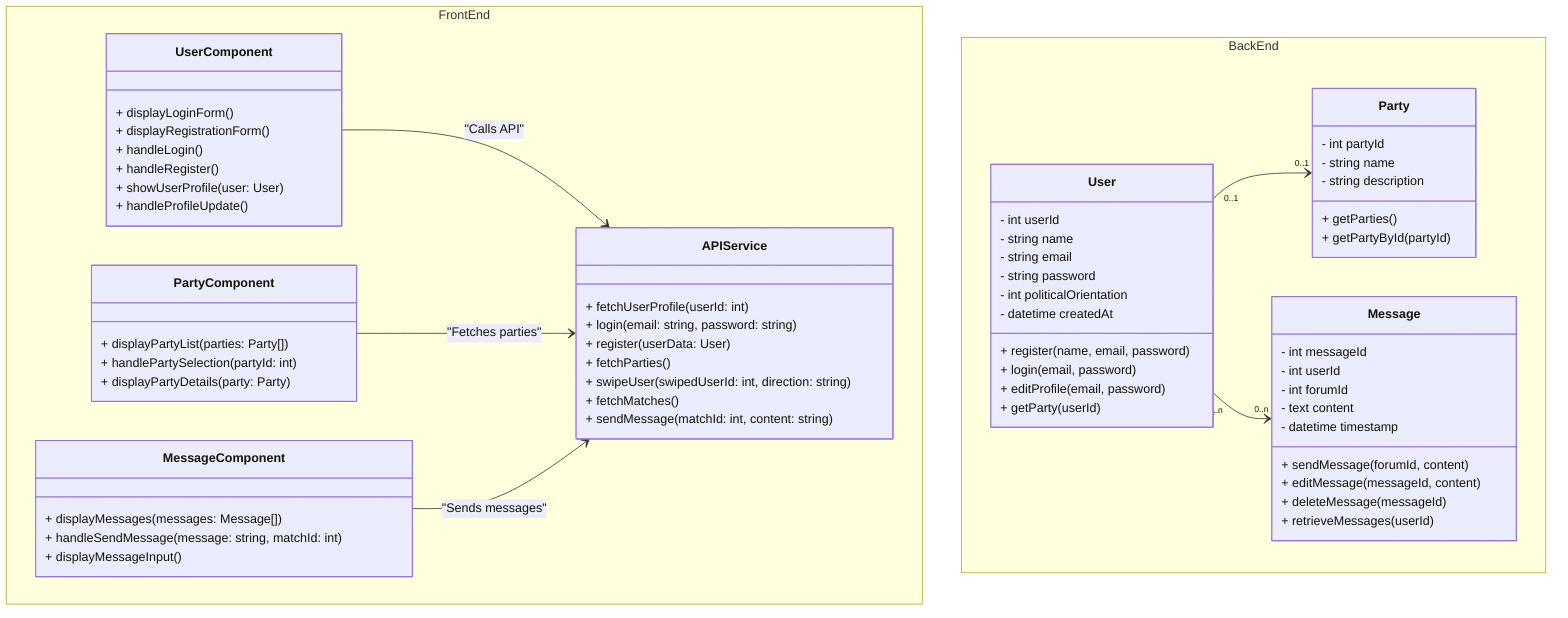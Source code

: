classDiagram
namespace FrontEnd {
    class UserComponent {
        + displayLoginForm()
        + displayRegistrationForm()
        + handleLogin()
        + handleRegister()
        + showUserProfile(user: User)
        + handleProfileUpdate()
    }

    class PartyComponent {
        + displayPartyList(parties: Party[])
        + handlePartySelection(partyId: int)
        + displayPartyDetails(party: Party)
    }

    class MessageComponent {
        + displayMessages(messages: Message[])
        + handleSendMessage(message: string, matchId: int)
        + displayMessageInput()
    }

    class APIService {
        + fetchUserProfile(userId: int)
        + login(email: string, password: string)
        + register(userData: User)
        + fetchParties()
        + swipeUser(swipedUserId: int, direction: string)
        + fetchMatches()
        + sendMessage(matchId: int, content: string)
    }

}

%% Component interactions
    UserComponent --> APIService : "Calls API"
    PartyComponent --> APIService : "Fetches parties"
    MessageComponent --> APIService : "Sends messages"

namespace BackEnd {
    class User {
        - int userId
        - string name
        - string email
        - string password
        - int politicalOrientation
        - datetime createdAt
        + register(name, email, password)
        + login(email, password)
        + editProfile(email, password)
        + getParty(userId)
    }

    class Party {
        - int partyId
        - string name
        - string description
        + getParties()
        + getPartyById(partyId)
    }

    class Message {
        - int messageId
        - int userId
        - int forumId
        - text content
        - datetime timestamp
        + sendMessage(forumId, content)
        + editMessage(messageId, content)
        + deleteMessage(messageId)
        + retrieveMessages(userId)
    }
}

    User "0..1" --> "0..1" Party
    User "0..n" --> "0..n" Message
